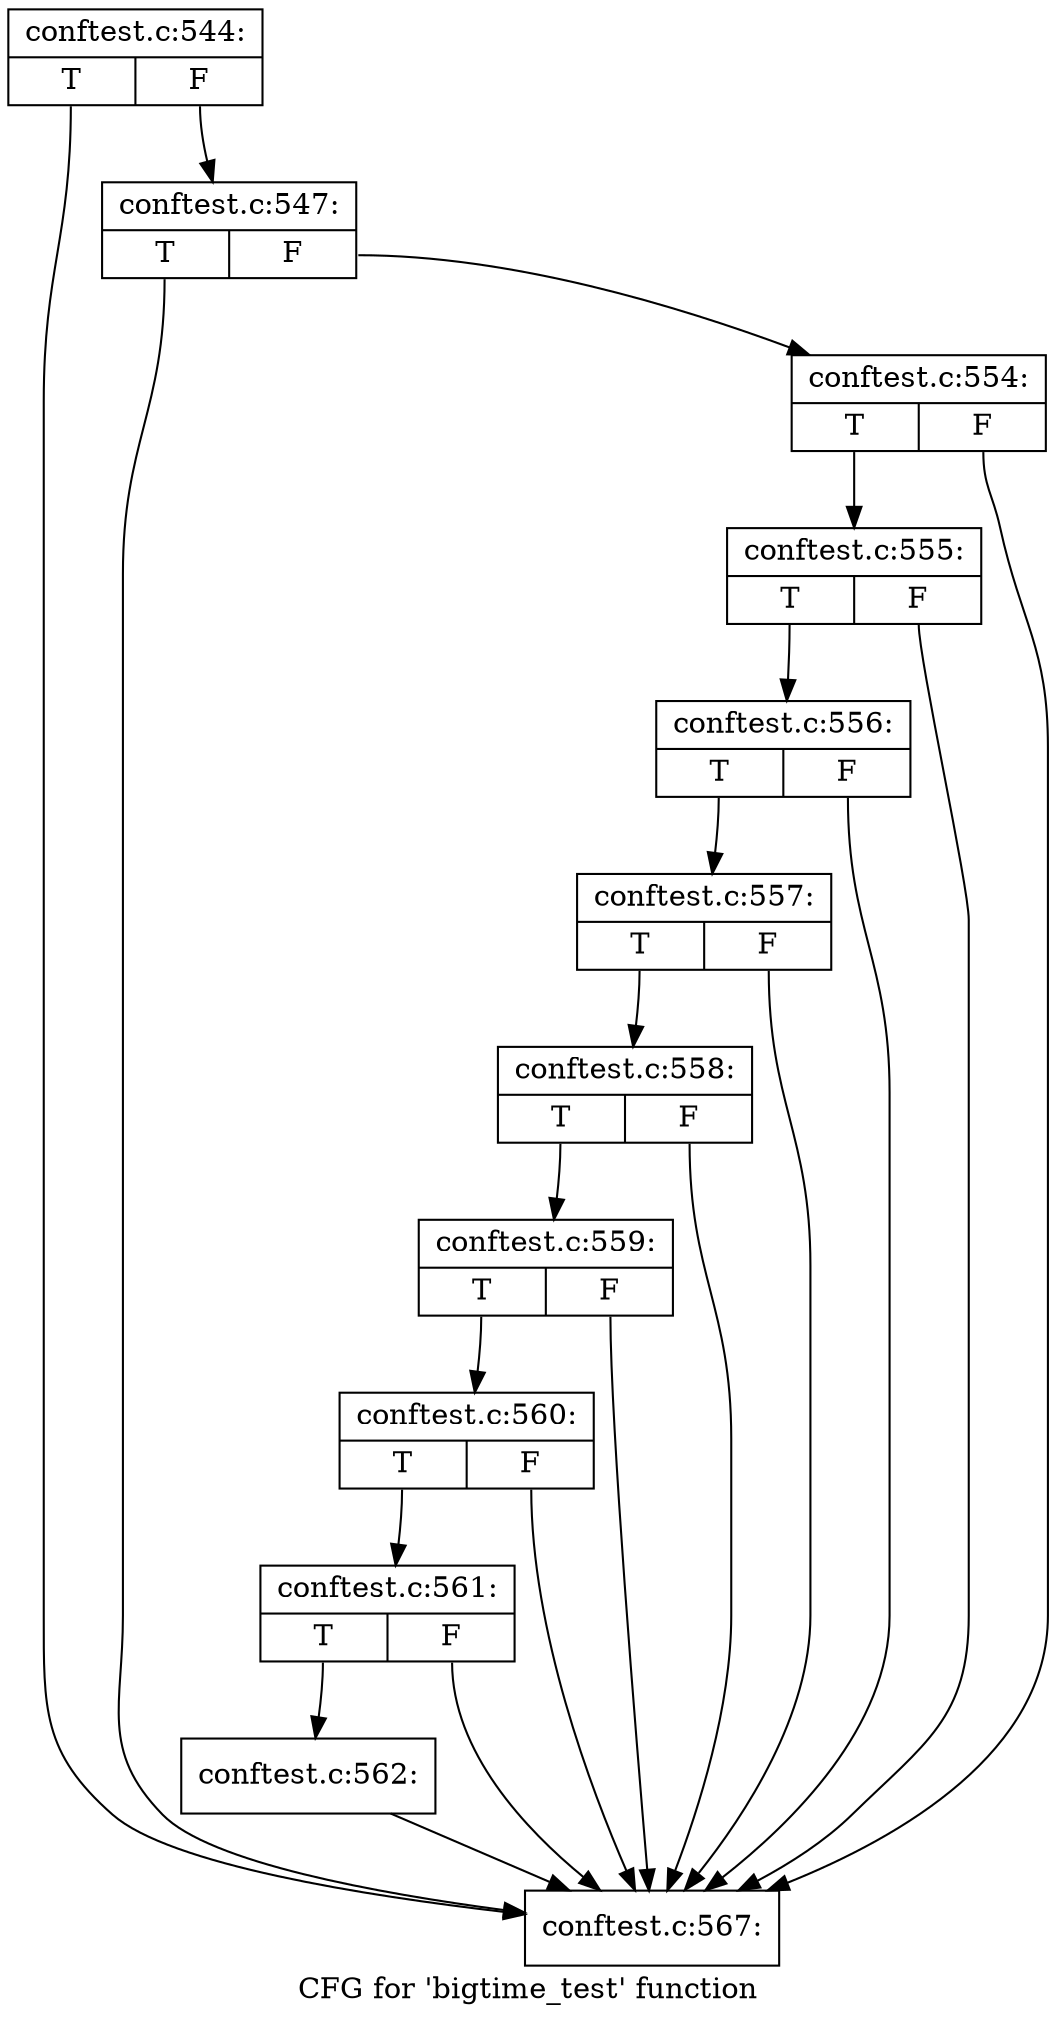 digraph "CFG for 'bigtime_test' function" {
	label="CFG for 'bigtime_test' function";

	Node0xc4ea6d0 [shape=record,label="{conftest.c:544:|{<s0>T|<s1>F}}"];
	Node0xc4ea6d0:s0 -> Node0xc4e7020;
	Node0xc4ea6d0:s1 -> Node0xc4f0c80;
	Node0xc4f0c80 [shape=record,label="{conftest.c:547:|{<s0>T|<s1>F}}"];
	Node0xc4f0c80:s0 -> Node0xc4e7020;
	Node0xc4f0c80:s1 -> Node0xc4f1cd0;
	Node0xc4f1cd0 [shape=record,label="{conftest.c:554:|{<s0>T|<s1>F}}"];
	Node0xc4f1cd0:s0 -> Node0xc4f1c20;
	Node0xc4f1cd0:s1 -> Node0xc4e7020;
	Node0xc4f1c20 [shape=record,label="{conftest.c:555:|{<s0>T|<s1>F}}"];
	Node0xc4f1c20:s0 -> Node0xc4f1b70;
	Node0xc4f1c20:s1 -> Node0xc4e7020;
	Node0xc4f1b70 [shape=record,label="{conftest.c:556:|{<s0>T|<s1>F}}"];
	Node0xc4f1b70:s0 -> Node0xc4f1ac0;
	Node0xc4f1b70:s1 -> Node0xc4e7020;
	Node0xc4f1ac0 [shape=record,label="{conftest.c:557:|{<s0>T|<s1>F}}"];
	Node0xc4f1ac0:s0 -> Node0xc4f1a10;
	Node0xc4f1ac0:s1 -> Node0xc4e7020;
	Node0xc4f1a10 [shape=record,label="{conftest.c:558:|{<s0>T|<s1>F}}"];
	Node0xc4f1a10:s0 -> Node0xc4f1960;
	Node0xc4f1a10:s1 -> Node0xc4e7020;
	Node0xc4f1960 [shape=record,label="{conftest.c:559:|{<s0>T|<s1>F}}"];
	Node0xc4f1960:s0 -> Node0xc4f18b0;
	Node0xc4f1960:s1 -> Node0xc4e7020;
	Node0xc4f18b0 [shape=record,label="{conftest.c:560:|{<s0>T|<s1>F}}"];
	Node0xc4f18b0:s0 -> Node0xc4f1800;
	Node0xc4f18b0:s1 -> Node0xc4e7020;
	Node0xc4f1800 [shape=record,label="{conftest.c:561:|{<s0>T|<s1>F}}"];
	Node0xc4f1800:s0 -> Node0xc4f1750;
	Node0xc4f1800:s1 -> Node0xc4e7020;
	Node0xc4f1750 [shape=record,label="{conftest.c:562:}"];
	Node0xc4f1750 -> Node0xc4e7020;
	Node0xc4e7020 [shape=record,label="{conftest.c:567:}"];
}
